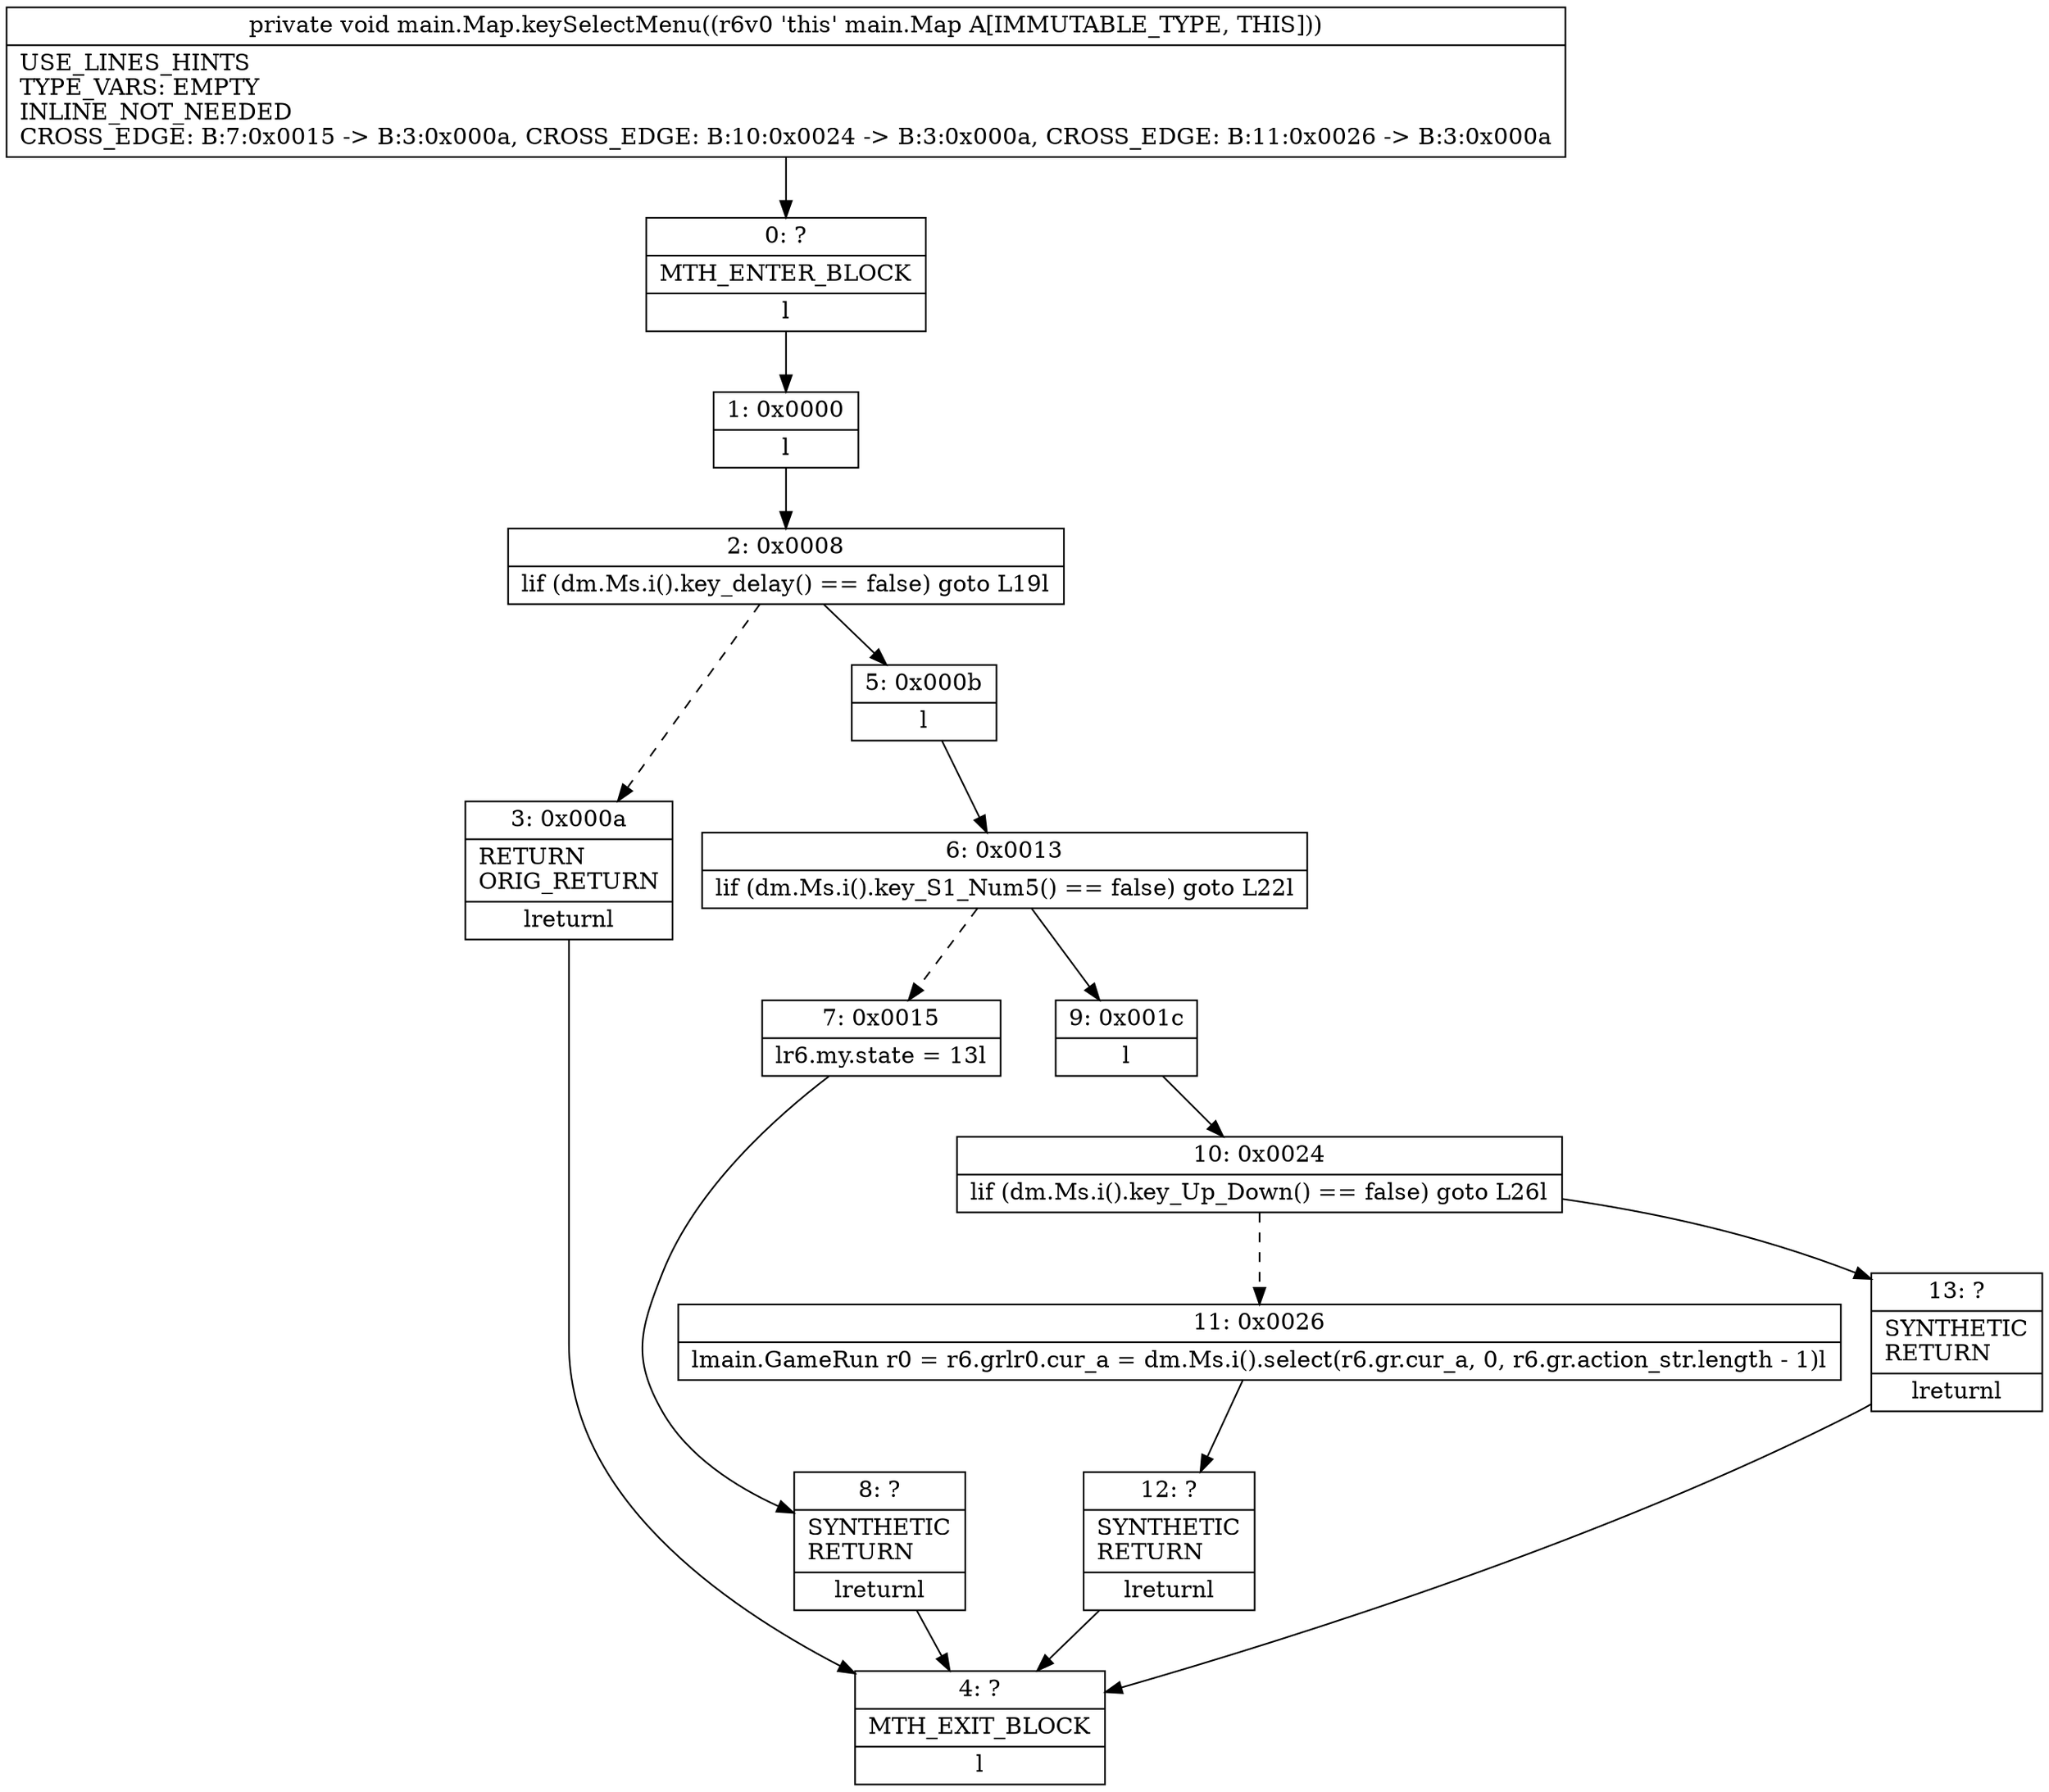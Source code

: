 digraph "CFG formain.Map.keySelectMenu()V" {
Node_0 [shape=record,label="{0\:\ ?|MTH_ENTER_BLOCK\l|l}"];
Node_1 [shape=record,label="{1\:\ 0x0000|l}"];
Node_2 [shape=record,label="{2\:\ 0x0008|lif (dm.Ms.i().key_delay() == false) goto L19l}"];
Node_3 [shape=record,label="{3\:\ 0x000a|RETURN\lORIG_RETURN\l|lreturnl}"];
Node_4 [shape=record,label="{4\:\ ?|MTH_EXIT_BLOCK\l|l}"];
Node_5 [shape=record,label="{5\:\ 0x000b|l}"];
Node_6 [shape=record,label="{6\:\ 0x0013|lif (dm.Ms.i().key_S1_Num5() == false) goto L22l}"];
Node_7 [shape=record,label="{7\:\ 0x0015|lr6.my.state = 13l}"];
Node_8 [shape=record,label="{8\:\ ?|SYNTHETIC\lRETURN\l|lreturnl}"];
Node_9 [shape=record,label="{9\:\ 0x001c|l}"];
Node_10 [shape=record,label="{10\:\ 0x0024|lif (dm.Ms.i().key_Up_Down() == false) goto L26l}"];
Node_11 [shape=record,label="{11\:\ 0x0026|lmain.GameRun r0 = r6.grlr0.cur_a = dm.Ms.i().select(r6.gr.cur_a, 0, r6.gr.action_str.length \- 1)l}"];
Node_12 [shape=record,label="{12\:\ ?|SYNTHETIC\lRETURN\l|lreturnl}"];
Node_13 [shape=record,label="{13\:\ ?|SYNTHETIC\lRETURN\l|lreturnl}"];
MethodNode[shape=record,label="{private void main.Map.keySelectMenu((r6v0 'this' main.Map A[IMMUTABLE_TYPE, THIS]))  | USE_LINES_HINTS\lTYPE_VARS: EMPTY\lINLINE_NOT_NEEDED\lCROSS_EDGE: B:7:0x0015 \-\> B:3:0x000a, CROSS_EDGE: B:10:0x0024 \-\> B:3:0x000a, CROSS_EDGE: B:11:0x0026 \-\> B:3:0x000a\l}"];
MethodNode -> Node_0;
Node_0 -> Node_1;
Node_1 -> Node_2;
Node_2 -> Node_3[style=dashed];
Node_2 -> Node_5;
Node_3 -> Node_4;
Node_5 -> Node_6;
Node_6 -> Node_7[style=dashed];
Node_6 -> Node_9;
Node_7 -> Node_8;
Node_8 -> Node_4;
Node_9 -> Node_10;
Node_10 -> Node_11[style=dashed];
Node_10 -> Node_13;
Node_11 -> Node_12;
Node_12 -> Node_4;
Node_13 -> Node_4;
}

